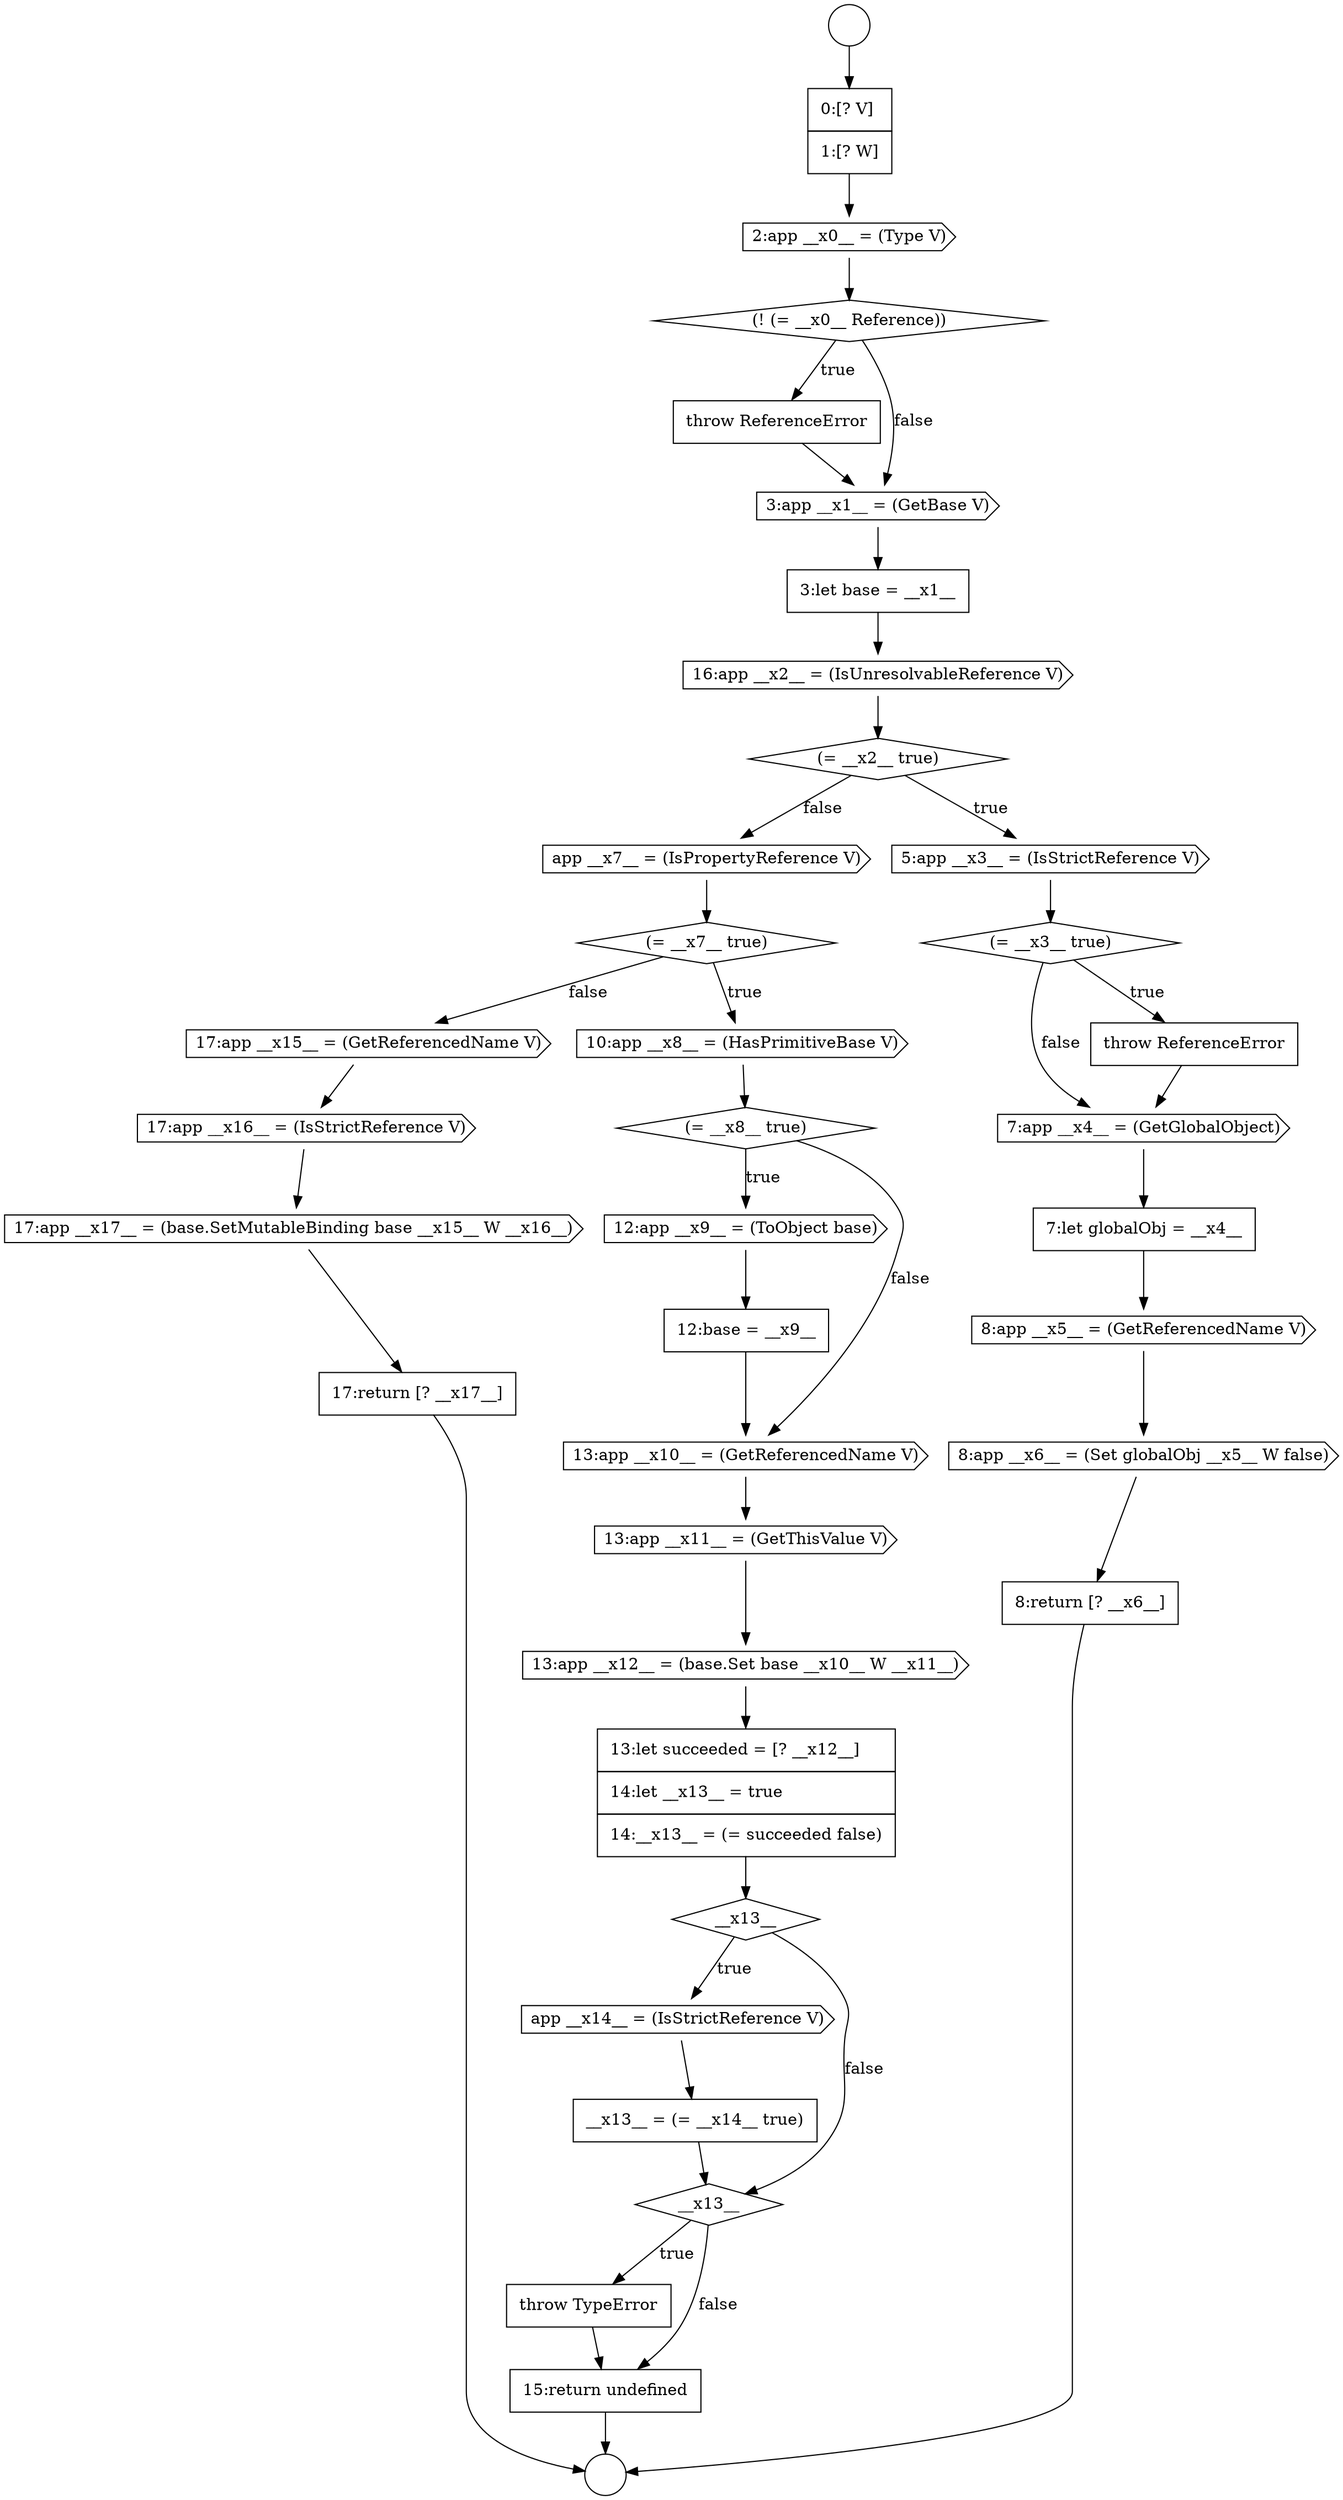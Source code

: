 digraph {
  node69 [shape=diamond, label=<<font color="black">(= __x8__ true)</font>> color="black" fillcolor="white" style=filled]
  node56 [shape=cds, label=<<font color="black">16:app __x2__ = (IsUnresolvableReference V)</font>> color="black" fillcolor="white" style=filled]
  node52 [shape=diamond, label=<<font color="black">(! (= __x0__ Reference))</font>> color="black" fillcolor="white" style=filled]
  node84 [shape=cds, label=<<font color="black">17:app __x17__ = (base.SetMutableBinding base __x15__ W __x16__)</font>> color="black" fillcolor="white" style=filled]
  node70 [shape=cds, label=<<font color="black">12:app __x9__ = (ToObject base)</font>> color="black" fillcolor="white" style=filled]
  node65 [shape=none, margin=0, label=<<font color="black">
    <table border="0" cellborder="1" cellspacing="0" cellpadding="10">
      <tr><td align="left">8:return [? __x6__]</td></tr>
    </table>
  </font>> color="black" fillcolor="white" style=filled]
  node53 [shape=none, margin=0, label=<<font color="black">
    <table border="0" cellborder="1" cellspacing="0" cellpadding="10">
      <tr><td align="left">throw ReferenceError</td></tr>
    </table>
  </font>> color="black" fillcolor="white" style=filled]
  node77 [shape=cds, label=<<font color="black">app __x14__ = (IsStrictReference V)</font>> color="black" fillcolor="white" style=filled]
  node73 [shape=cds, label=<<font color="black">13:app __x11__ = (GetThisValue V)</font>> color="black" fillcolor="white" style=filled]
  node64 [shape=cds, label=<<font color="black">8:app __x6__ = (Set globalObj __x5__ W false)</font>> color="black" fillcolor="white" style=filled]
  node59 [shape=diamond, label=<<font color="black">(= __x3__ true)</font>> color="black" fillcolor="white" style=filled]
  node66 [shape=cds, label=<<font color="black">app __x7__ = (IsPropertyReference V)</font>> color="black" fillcolor="white" style=filled]
  node80 [shape=none, margin=0, label=<<font color="black">
    <table border="0" cellborder="1" cellspacing="0" cellpadding="10">
      <tr><td align="left">throw TypeError</td></tr>
    </table>
  </font>> color="black" fillcolor="white" style=filled]
  node72 [shape=cds, label=<<font color="black">13:app __x10__ = (GetReferencedName V)</font>> color="black" fillcolor="white" style=filled]
  node55 [shape=none, margin=0, label=<<font color="black">
    <table border="0" cellborder="1" cellspacing="0" cellpadding="10">
      <tr><td align="left">3:let base = __x1__</td></tr>
    </table>
  </font>> color="black" fillcolor="white" style=filled]
  node51 [shape=cds, label=<<font color="black">2:app __x0__ = (Type V)</font>> color="black" fillcolor="white" style=filled]
  node79 [shape=diamond, label=<<font color="black">__x13__</font>> color="black" fillcolor="white" style=filled]
  node83 [shape=cds, label=<<font color="black">17:app __x16__ = (IsStrictReference V)</font>> color="black" fillcolor="white" style=filled]
  node57 [shape=diamond, label=<<font color="black">(= __x2__ true)</font>> color="black" fillcolor="white" style=filled]
  node78 [shape=none, margin=0, label=<<font color="black">
    <table border="0" cellborder="1" cellspacing="0" cellpadding="10">
      <tr><td align="left">__x13__ = (= __x14__ true)</td></tr>
    </table>
  </font>> color="black" fillcolor="white" style=filled]
  node61 [shape=cds, label=<<font color="black">7:app __x4__ = (GetGlobalObject)</font>> color="black" fillcolor="white" style=filled]
  node74 [shape=cds, label=<<font color="black">13:app __x12__ = (base.Set base __x10__ W __x11__)</font>> color="black" fillcolor="white" style=filled]
  node60 [shape=none, margin=0, label=<<font color="black">
    <table border="0" cellborder="1" cellspacing="0" cellpadding="10">
      <tr><td align="left">throw ReferenceError</td></tr>
    </table>
  </font>> color="black" fillcolor="white" style=filled]
  node85 [shape=none, margin=0, label=<<font color="black">
    <table border="0" cellborder="1" cellspacing="0" cellpadding="10">
      <tr><td align="left">17:return [? __x17__]</td></tr>
    </table>
  </font>> color="black" fillcolor="white" style=filled]
  node71 [shape=none, margin=0, label=<<font color="black">
    <table border="0" cellborder="1" cellspacing="0" cellpadding="10">
      <tr><td align="left">12:base = __x9__</td></tr>
    </table>
  </font>> color="black" fillcolor="white" style=filled]
  node54 [shape=cds, label=<<font color="black">3:app __x1__ = (GetBase V)</font>> color="black" fillcolor="white" style=filled]
  node49 [shape=circle label=" " color="black" fillcolor="white" style=filled]
  node81 [shape=none, margin=0, label=<<font color="black">
    <table border="0" cellborder="1" cellspacing="0" cellpadding="10">
      <tr><td align="left">15:return undefined</td></tr>
    </table>
  </font>> color="black" fillcolor="white" style=filled]
  node76 [shape=diamond, label=<<font color="black">__x13__</font>> color="black" fillcolor="white" style=filled]
  node48 [shape=circle label=" " color="black" fillcolor="white" style=filled]
  node63 [shape=cds, label=<<font color="black">8:app __x5__ = (GetReferencedName V)</font>> color="black" fillcolor="white" style=filled]
  node50 [shape=none, margin=0, label=<<font color="black">
    <table border="0" cellborder="1" cellspacing="0" cellpadding="10">
      <tr><td align="left">0:[? V]</td></tr>
      <tr><td align="left">1:[? W]</td></tr>
    </table>
  </font>> color="black" fillcolor="white" style=filled]
  node67 [shape=diamond, label=<<font color="black">(= __x7__ true)</font>> color="black" fillcolor="white" style=filled]
  node75 [shape=none, margin=0, label=<<font color="black">
    <table border="0" cellborder="1" cellspacing="0" cellpadding="10">
      <tr><td align="left">13:let succeeded = [? __x12__]</td></tr>
      <tr><td align="left">14:let __x13__ = true</td></tr>
      <tr><td align="left">14:__x13__ = (= succeeded false)</td></tr>
    </table>
  </font>> color="black" fillcolor="white" style=filled]
  node58 [shape=cds, label=<<font color="black">5:app __x3__ = (IsStrictReference V)</font>> color="black" fillcolor="white" style=filled]
  node82 [shape=cds, label=<<font color="black">17:app __x15__ = (GetReferencedName V)</font>> color="black" fillcolor="white" style=filled]
  node68 [shape=cds, label=<<font color="black">10:app __x8__ = (HasPrimitiveBase V)</font>> color="black" fillcolor="white" style=filled]
  node62 [shape=none, margin=0, label=<<font color="black">
    <table border="0" cellborder="1" cellspacing="0" cellpadding="10">
      <tr><td align="left">7:let globalObj = __x4__</td></tr>
    </table>
  </font>> color="black" fillcolor="white" style=filled]
  node54 -> node55 [ color="black"]
  node66 -> node67 [ color="black"]
  node71 -> node72 [ color="black"]
  node52 -> node53 [label=<<font color="black">true</font>> color="black"]
  node52 -> node54 [label=<<font color="black">false</font>> color="black"]
  node83 -> node84 [ color="black"]
  node59 -> node60 [label=<<font color="black">true</font>> color="black"]
  node59 -> node61 [label=<<font color="black">false</font>> color="black"]
  node81 -> node49 [ color="black"]
  node68 -> node69 [ color="black"]
  node48 -> node50 [ color="black"]
  node50 -> node51 [ color="black"]
  node51 -> node52 [ color="black"]
  node73 -> node74 [ color="black"]
  node80 -> node81 [ color="black"]
  node65 -> node49 [ color="black"]
  node53 -> node54 [ color="black"]
  node63 -> node64 [ color="black"]
  node61 -> node62 [ color="black"]
  node64 -> node65 [ color="black"]
  node55 -> node56 [ color="black"]
  node62 -> node63 [ color="black"]
  node75 -> node76 [ color="black"]
  node84 -> node85 [ color="black"]
  node70 -> node71 [ color="black"]
  node79 -> node80 [label=<<font color="black">true</font>> color="black"]
  node79 -> node81 [label=<<font color="black">false</font>> color="black"]
  node77 -> node78 [ color="black"]
  node72 -> node73 [ color="black"]
  node78 -> node79 [ color="black"]
  node60 -> node61 [ color="black"]
  node56 -> node57 [ color="black"]
  node85 -> node49 [ color="black"]
  node82 -> node83 [ color="black"]
  node58 -> node59 [ color="black"]
  node69 -> node70 [label=<<font color="black">true</font>> color="black"]
  node69 -> node72 [label=<<font color="black">false</font>> color="black"]
  node57 -> node58 [label=<<font color="black">true</font>> color="black"]
  node57 -> node66 [label=<<font color="black">false</font>> color="black"]
  node76 -> node77 [label=<<font color="black">true</font>> color="black"]
  node76 -> node79 [label=<<font color="black">false</font>> color="black"]
  node67 -> node68 [label=<<font color="black">true</font>> color="black"]
  node67 -> node82 [label=<<font color="black">false</font>> color="black"]
  node74 -> node75 [ color="black"]
}
